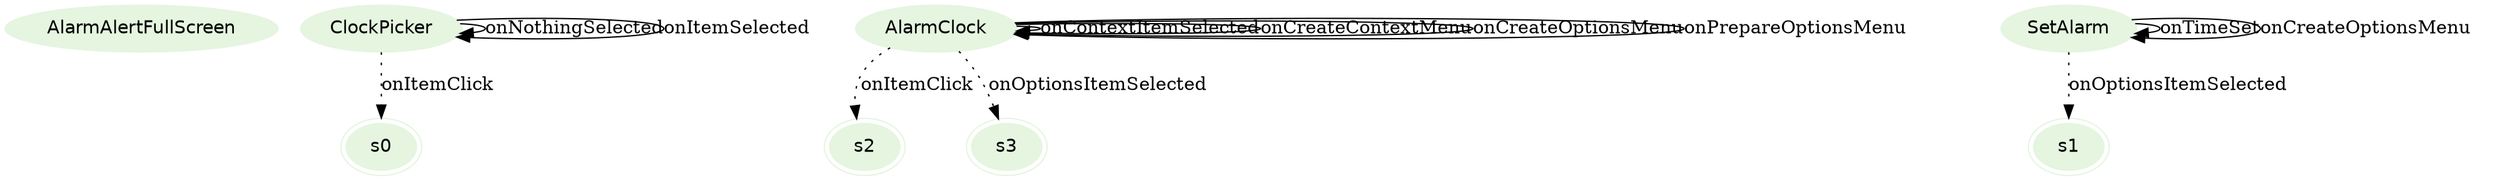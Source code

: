 digraph {
fontname="Helvetica";
node[style=filled, fontname="Helvetica", colorscheme=greens3, color=1];
AlarmAlertFullScreen;
s0[peripheries=2];
s2[peripheries=2];
ClockPicker;
SetAlarm;
AlarmClock;
s1[peripheries=2];
s3[peripheries=2];
AlarmClock -> s2[label="onItemClick",style=dotted];
SetAlarm -> s1[label="onOptionsItemSelected",style=dotted];
ClockPicker -> ClockPicker[label="onNothingSelected"];
AlarmClock -> AlarmClock[label="onContextItemSelected"];
AlarmClock -> s3[label="onOptionsItemSelected",style=dotted];
AlarmClock -> AlarmClock[label="onCreateContextMenu"];
AlarmClock -> AlarmClock[label="onCreateOptionsMenu"];
ClockPicker -> ClockPicker[label="onItemSelected"];
AlarmClock -> AlarmClock[label="onPrepareOptionsMenu"];
SetAlarm -> SetAlarm[label="onTimeSet"];
ClockPicker -> s0[label="onItemClick",style=dotted];
SetAlarm -> SetAlarm[label="onCreateOptionsMenu"];
}